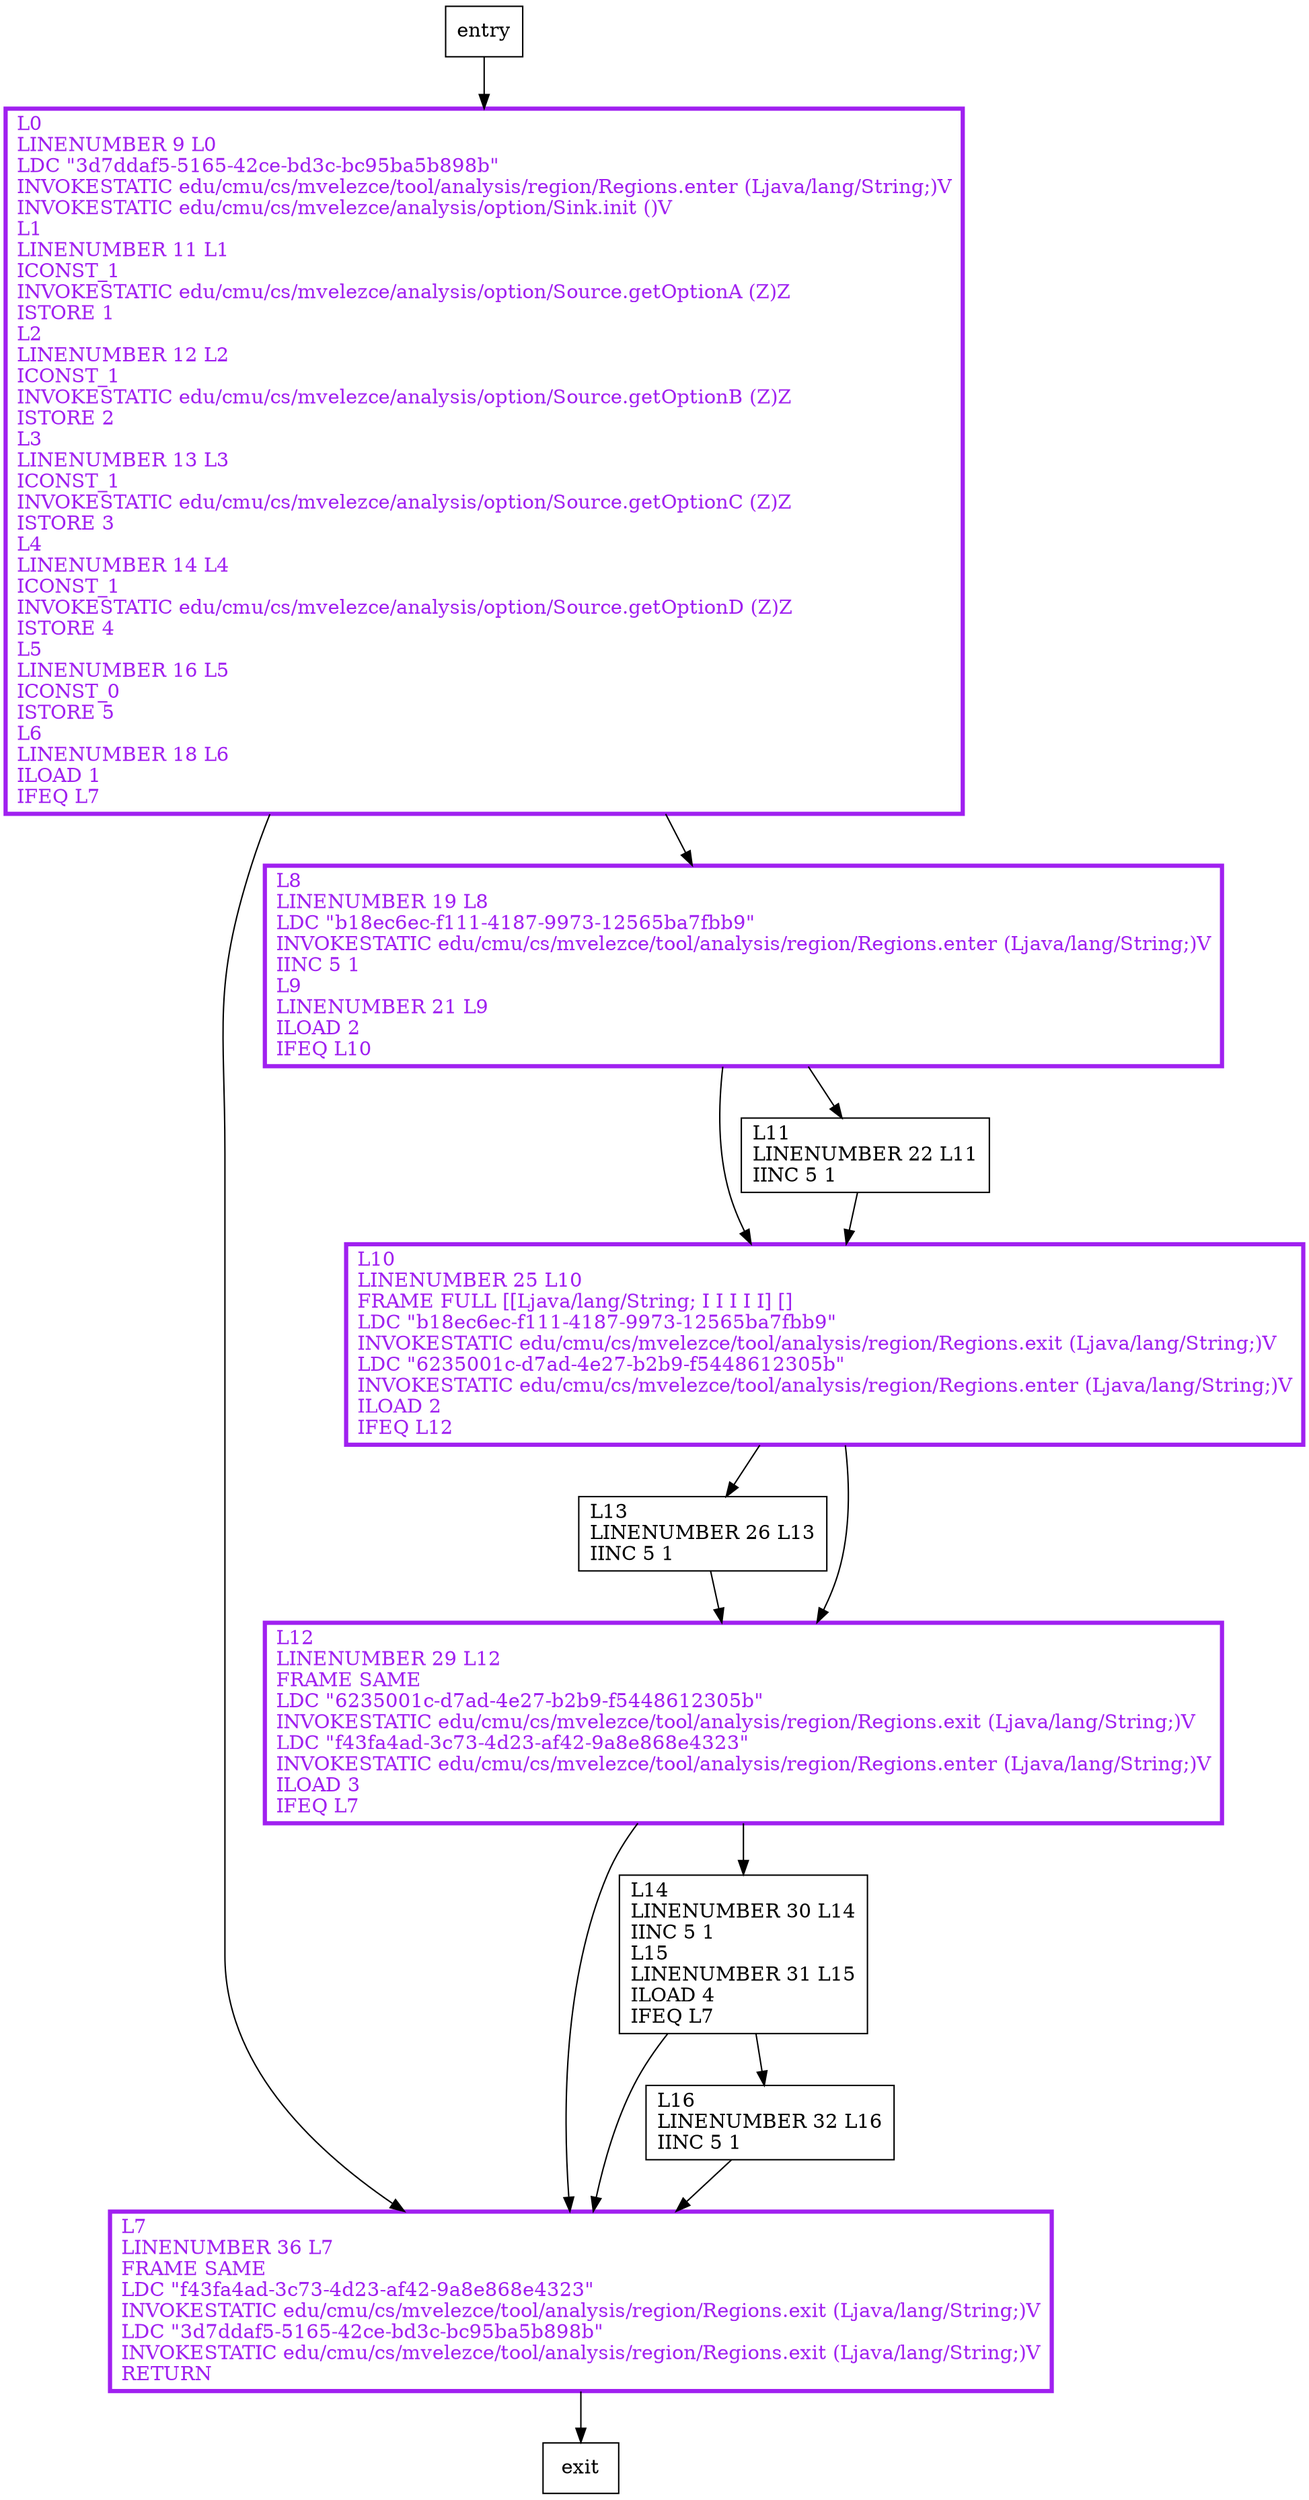 digraph main {
node [shape=record];
2053591126 [label="L7\lLINENUMBER 36 L7\lFRAME SAME\lLDC \"f43fa4ad-3c73-4d23-af42-9a8e868e4323\"\lINVOKESTATIC edu/cmu/cs/mvelezce/tool/analysis/region/Regions.exit (Ljava/lang/String;)V\lLDC \"3d7ddaf5-5165-42ce-bd3c-bc95ba5b898b\"\lINVOKESTATIC edu/cmu/cs/mvelezce/tool/analysis/region/Regions.exit (Ljava/lang/String;)V\lRETURN\l"];
220309324 [label="L8\lLINENUMBER 19 L8\lLDC \"b18ec6ec-f111-4187-9973-12565ba7fbb9\"\lINVOKESTATIC edu/cmu/cs/mvelezce/tool/analysis/region/Regions.enter (Ljava/lang/String;)V\lIINC 5 1\lL9\lLINENUMBER 21 L9\lILOAD 2\lIFEQ L10\l"];
1850777594 [label="L10\lLINENUMBER 25 L10\lFRAME FULL [[Ljava/lang/String; I I I I I] []\lLDC \"b18ec6ec-f111-4187-9973-12565ba7fbb9\"\lINVOKESTATIC edu/cmu/cs/mvelezce/tool/analysis/region/Regions.exit (Ljava/lang/String;)V\lLDC \"6235001c-d7ad-4e27-b2b9-f5448612305b\"\lINVOKESTATIC edu/cmu/cs/mvelezce/tool/analysis/region/Regions.enter (Ljava/lang/String;)V\lILOAD 2\lIFEQ L12\l"];
1747352992 [label="L13\lLINENUMBER 26 L13\lIINC 5 1\l"];
681094281 [label="L11\lLINENUMBER 22 L11\lIINC 5 1\l"];
1748876332 [label="L12\lLINENUMBER 29 L12\lFRAME SAME\lLDC \"6235001c-d7ad-4e27-b2b9-f5448612305b\"\lINVOKESTATIC edu/cmu/cs/mvelezce/tool/analysis/region/Regions.exit (Ljava/lang/String;)V\lLDC \"f43fa4ad-3c73-4d23-af42-9a8e868e4323\"\lINVOKESTATIC edu/cmu/cs/mvelezce/tool/analysis/region/Regions.enter (Ljava/lang/String;)V\lILOAD 3\lIFEQ L7\l"];
40075281 [label="L14\lLINENUMBER 30 L14\lIINC 5 1\lL15\lLINENUMBER 31 L15\lILOAD 4\lIFEQ L7\l"];
1878169648 [label="L16\lLINENUMBER 32 L16\lIINC 5 1\l"];
365590665 [label="L0\lLINENUMBER 9 L0\lLDC \"3d7ddaf5-5165-42ce-bd3c-bc95ba5b898b\"\lINVOKESTATIC edu/cmu/cs/mvelezce/tool/analysis/region/Regions.enter (Ljava/lang/String;)V\lINVOKESTATIC edu/cmu/cs/mvelezce/analysis/option/Sink.init ()V\lL1\lLINENUMBER 11 L1\lICONST_1\lINVOKESTATIC edu/cmu/cs/mvelezce/analysis/option/Source.getOptionA (Z)Z\lISTORE 1\lL2\lLINENUMBER 12 L2\lICONST_1\lINVOKESTATIC edu/cmu/cs/mvelezce/analysis/option/Source.getOptionB (Z)Z\lISTORE 2\lL3\lLINENUMBER 13 L3\lICONST_1\lINVOKESTATIC edu/cmu/cs/mvelezce/analysis/option/Source.getOptionC (Z)Z\lISTORE 3\lL4\lLINENUMBER 14 L4\lICONST_1\lINVOKESTATIC edu/cmu/cs/mvelezce/analysis/option/Source.getOptionD (Z)Z\lISTORE 4\lL5\lLINENUMBER 16 L5\lICONST_0\lISTORE 5\lL6\lLINENUMBER 18 L6\lILOAD 1\lIFEQ L7\l"];
entry;
exit;
2053591126 -> exit;
220309324 -> 1850777594;
220309324 -> 681094281;
1850777594 -> 1747352992;
1850777594 -> 1748876332;
entry -> 365590665;
1747352992 -> 1748876332;
681094281 -> 1850777594;
1748876332 -> 2053591126;
1748876332 -> 40075281;
40075281 -> 2053591126;
40075281 -> 1878169648;
1878169648 -> 2053591126;
365590665 -> 2053591126;
365590665 -> 220309324;
2053591126[fontcolor="purple", penwidth=3, color="purple"];
220309324[fontcolor="purple", penwidth=3, color="purple"];
1850777594[fontcolor="purple", penwidth=3, color="purple"];
1748876332[fontcolor="purple", penwidth=3, color="purple"];
365590665[fontcolor="purple", penwidth=3, color="purple"];
}
